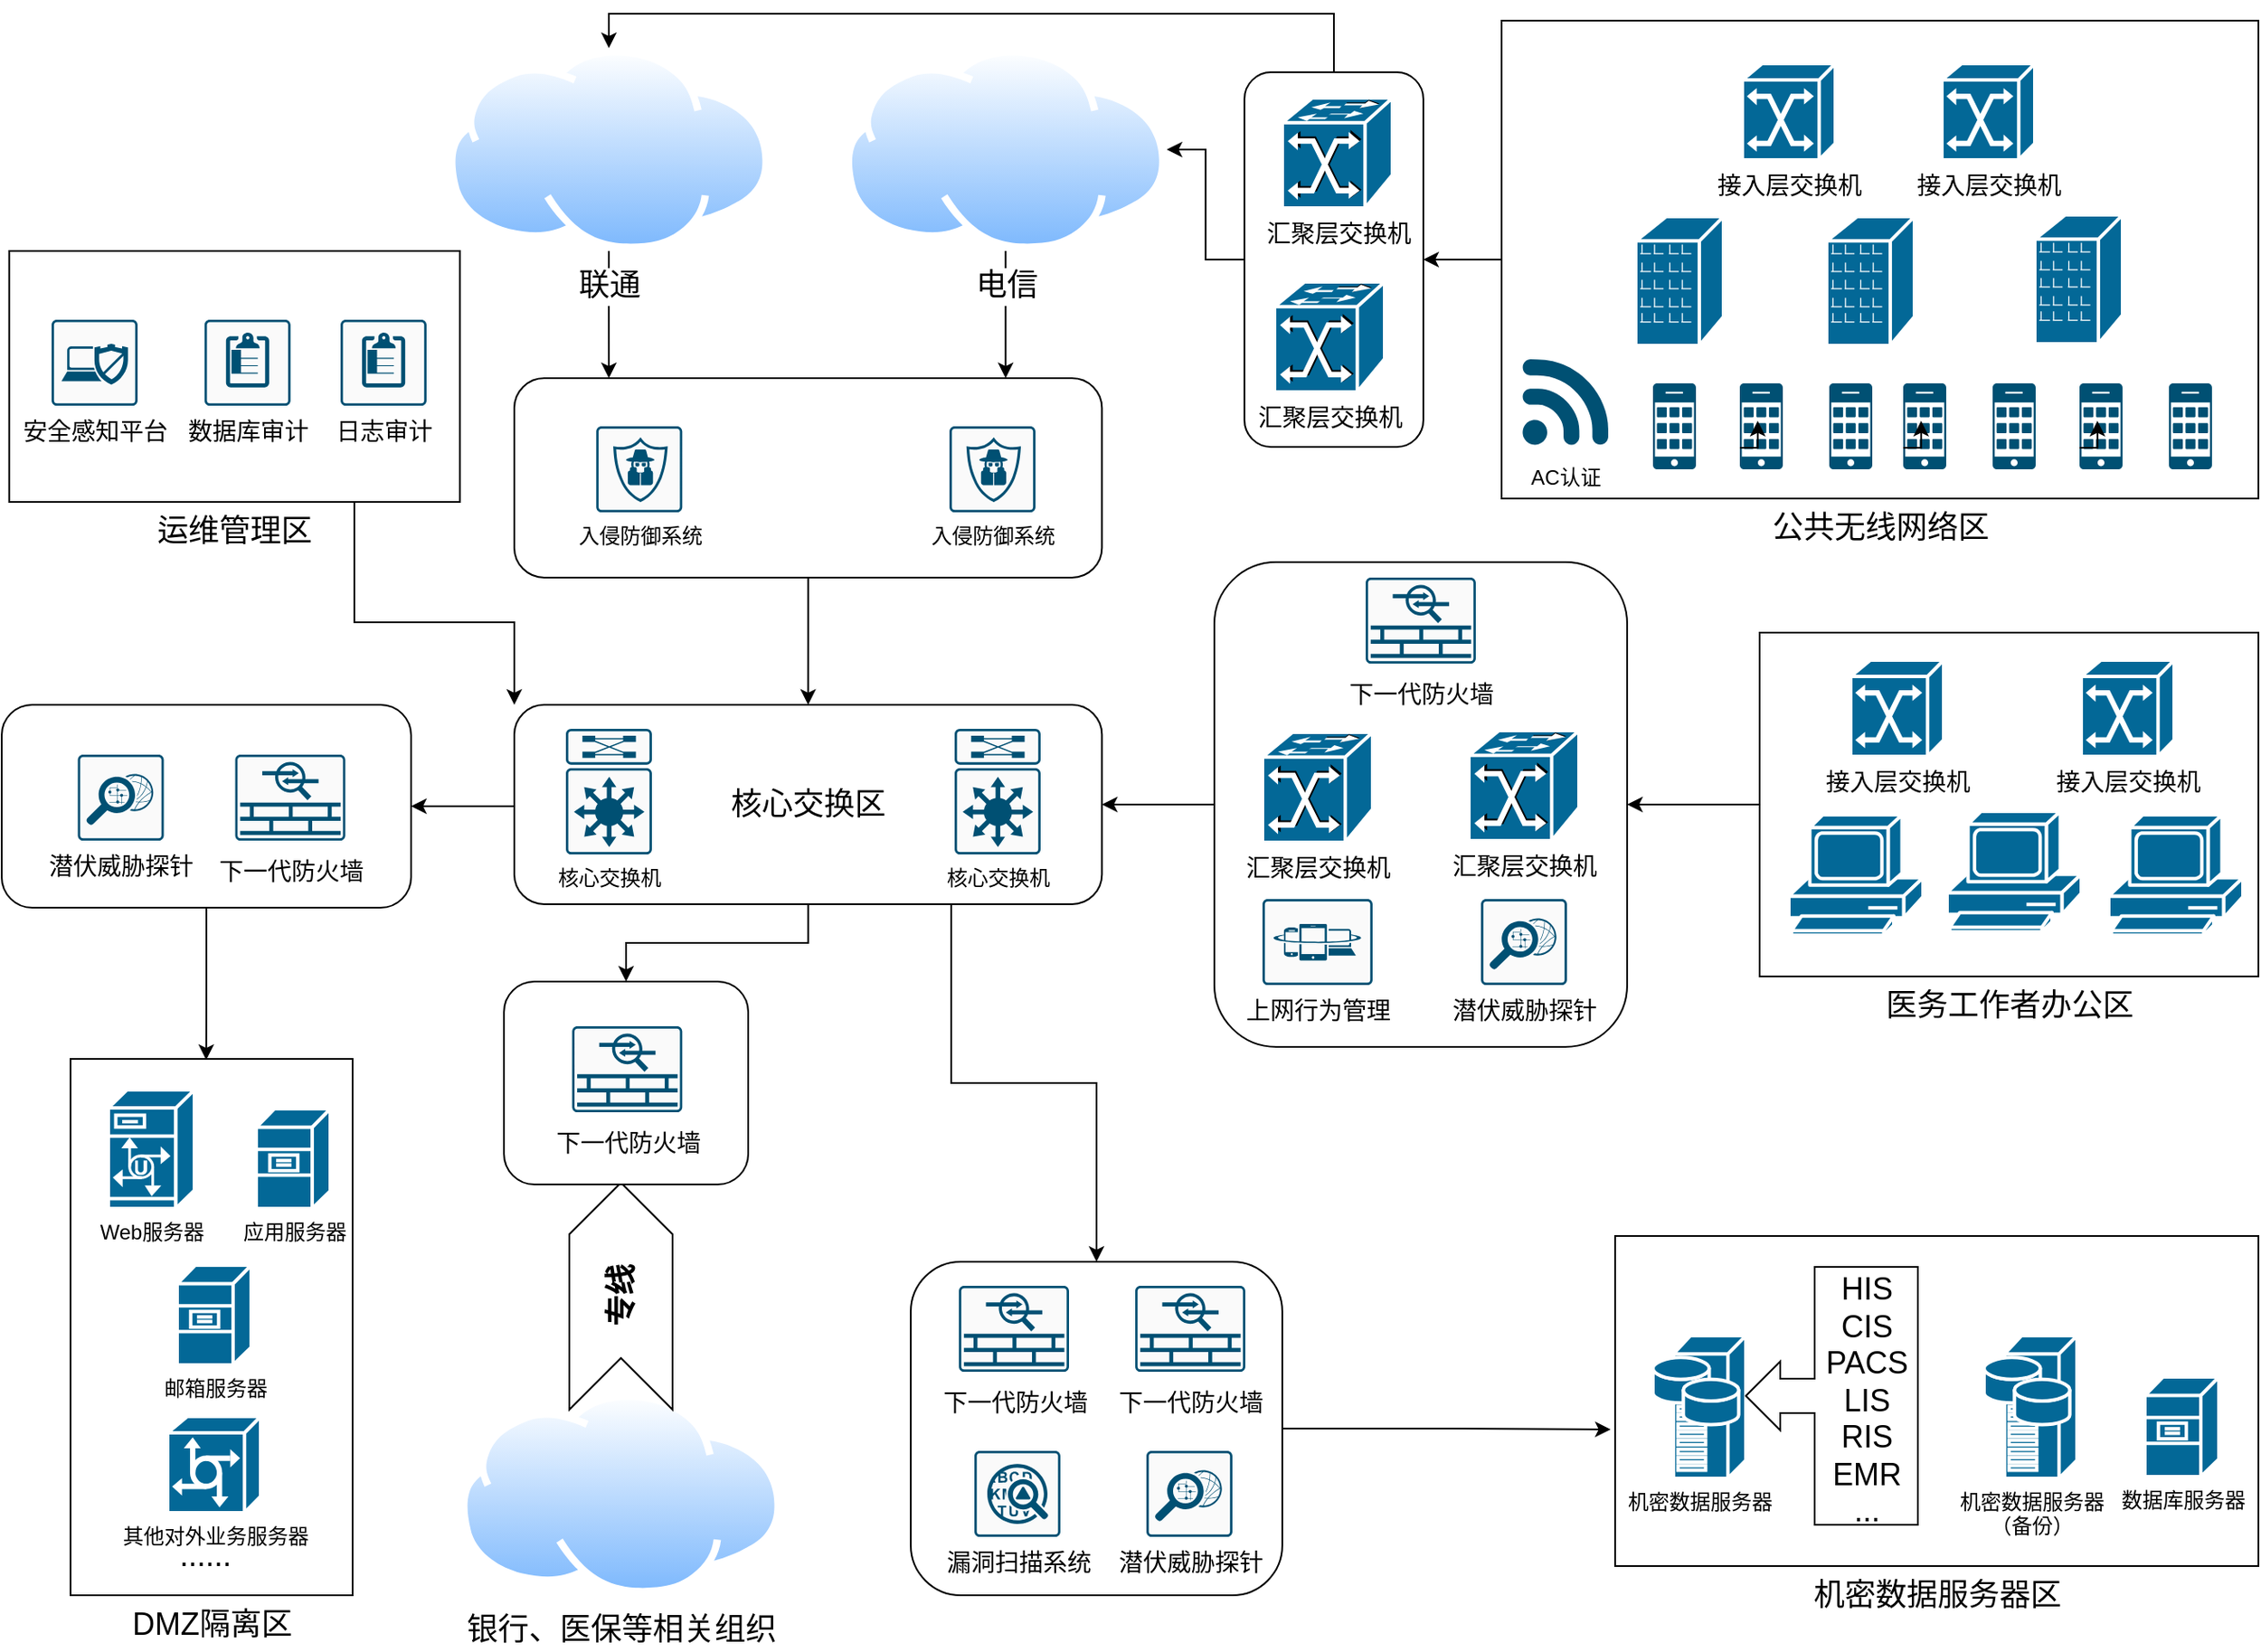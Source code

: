 <mxfile version="15.8.7" type="device"><diagram id="esRimgFaSERIbT5UZElG" name="Page-1"><mxGraphModel dx="1519" dy="773" grid="0" gridSize="2" guides="1" tooltips="1" connect="1" arrows="1" fold="1" page="1" pageScale="1" pageWidth="4681" pageHeight="3300" background="#FFFFFF" math="0" shadow="0"><root><mxCell id="0"/><mxCell id="1" parent="0"/><mxCell id="GTT0Mj7C3fK0QWip5WR3-10" style="edgeStyle=orthogonalEdgeStyle;rounded=0;orthogonalLoop=1;jettySize=auto;html=1;entryX=-0.007;entryY=0.586;entryDx=0;entryDy=0;entryPerimeter=0;" parent="1" source="KxmzeQ5YWAPYs3FNv2lK-37" target="de_U6TUvV8QWH4bpnRYR-93" edge="1"><mxGeometry relative="1" as="geometry"/></mxCell><mxCell id="KxmzeQ5YWAPYs3FNv2lK-37" value="" style="rounded=1;whiteSpace=wrap;html=1;fontFamily=Helvetica;fontSize=12;" parent="1" vertex="1"><mxGeometry x="2084.5" y="1346" width="216" height="194" as="geometry"/></mxCell><mxCell id="4sA8tj6xY3jJ7R7Qrtan-77" style="edgeStyle=orthogonalEdgeStyle;rounded=0;orthogonalLoop=1;jettySize=auto;html=1;entryX=1;entryY=0.5;entryDx=0;entryDy=0;fontSize=18;" parent="1" source="de_U6TUvV8QWH4bpnRYR-100" target="KxmzeQ5YWAPYs3FNv2lK-21" edge="1"><mxGeometry relative="1" as="geometry"/></mxCell><mxCell id="de_U6TUvV8QWH4bpnRYR-100" value="公共无线网络区" style="verticalLabelPosition=bottom;verticalAlign=top;html=1;shape=mxgraph.basic.rect;fillColor2=none;strokeWidth=1;size=20;indent=5;fontFamily=Helvetica;fontSize=18;" parent="1" vertex="1"><mxGeometry x="2428" y="624" width="440" height="278" as="geometry"/></mxCell><mxCell id="GTT0Mj7C3fK0QWip5WR3-7" style="edgeStyle=orthogonalEdgeStyle;rounded=0;orthogonalLoop=1;jettySize=auto;html=1;entryX=0;entryY=0;entryDx=0;entryDy=0;" parent="1" source="de_U6TUvV8QWH4bpnRYR-97" target="de_U6TUvV8QWH4bpnRYR-133" edge="1"><mxGeometry relative="1" as="geometry"><Array as="points"><mxPoint x="1761" y="974"/><mxPoint x="1854" y="974"/></Array></mxGeometry></mxCell><mxCell id="de_U6TUvV8QWH4bpnRYR-97" value="运维管理区" style="verticalLabelPosition=bottom;verticalAlign=top;html=1;shape=mxgraph.basic.rect;fillColor2=none;strokeWidth=1;size=20;indent=5;fontFamily=Helvetica;fontSize=18;" parent="1" vertex="1"><mxGeometry x="1560.35" y="758" width="262" height="146" as="geometry"/></mxCell><mxCell id="de_U6TUvV8QWH4bpnRYR-93" value="机密数据服务器区" style="verticalLabelPosition=bottom;verticalAlign=top;html=1;shape=mxgraph.basic.rect;fillColor2=none;strokeWidth=1;size=20;indent=5;fontFamily=Helvetica;fontSize=18;" parent="1" vertex="1"><mxGeometry x="2494" y="1331" width="374" height="192" as="geometry"/></mxCell><mxCell id="de_U6TUvV8QWH4bpnRYR-91" value="&lt;font style=&quot;font-size: 18px&quot;&gt;DMZ隔离区&lt;/font&gt;" style="verticalLabelPosition=bottom;verticalAlign=top;html=1;shape=mxgraph.basic.rect;fillColor2=none;strokeWidth=1;size=20;indent=5;" parent="1" vertex="1"><mxGeometry x="1596" y="1228" width="164" height="312" as="geometry"/></mxCell><mxCell id="4sA8tj6xY3jJ7R7Qrtan-54" style="edgeStyle=orthogonalEdgeStyle;rounded=0;orthogonalLoop=1;jettySize=auto;html=1;entryX=1;entryY=0.5;entryDx=0;entryDy=0;fontSize=18;" parent="1" source="de_U6TUvV8QWH4bpnRYR-89" target="KxmzeQ5YWAPYs3FNv2lK-54" edge="1"><mxGeometry relative="1" as="geometry"/></mxCell><mxCell id="de_U6TUvV8QWH4bpnRYR-89" value="&lt;font style=&quot;font-size: 18px&quot;&gt;医务工作者办公区&lt;/font&gt;" style="verticalLabelPosition=bottom;verticalAlign=top;html=1;shape=mxgraph.basic.rect;fillColor2=none;strokeWidth=1;size=20;indent=5;" parent="1" vertex="1"><mxGeometry x="2578" y="980" width="290" height="200" as="geometry"/></mxCell><mxCell id="RXx1MQ8BIaMTEQZJAaER-1" value="机密数据服务器" style="shape=mxgraph.cisco.servers.storage_server;sketch=0;html=1;pointerEvents=1;dashed=0;fillColor=#036897;strokeColor=#ffffff;strokeWidth=2;verticalLabelPosition=bottom;verticalAlign=top;align=center;outlineConnect=0;" parent="1" vertex="1"><mxGeometry x="2516" y="1389" width="54" height="83" as="geometry"/></mxCell><mxCell id="RXx1MQ8BIaMTEQZJAaER-6" value="" style="shape=mxgraph.cisco.computers_and_peripherals.pc;sketch=0;html=1;pointerEvents=1;dashed=0;fillColor=#036897;strokeColor=#ffffff;strokeWidth=2;verticalLabelPosition=bottom;verticalAlign=top;align=center;outlineConnect=0;" parent="1" vertex="1"><mxGeometry x="2595" y="1086" width="78" height="70" as="geometry"/></mxCell><object label="邮箱服务器" id="de_U6TUvV8QWH4bpnRYR-3"><mxCell style="shape=mxgraph.cisco.servers.file_server;sketch=0;html=1;pointerEvents=1;dashed=0;fillColor=#036897;strokeColor=#ffffff;strokeWidth=2;verticalLabelPosition=bottom;verticalAlign=top;align=center;outlineConnect=0;" parent="1" vertex="1"><mxGeometry x="1658" y="1348" width="43" height="58" as="geometry"/></mxCell></object><mxCell id="de_U6TUvV8QWH4bpnRYR-5" value="Web服务器" style="shape=mxgraph.cisco.servers.unity_server;sketch=0;html=1;pointerEvents=1;dashed=0;fillColor=#036897;strokeColor=#ffffff;strokeWidth=2;verticalLabelPosition=bottom;verticalAlign=top;align=center;outlineConnect=0;" parent="1" vertex="1"><mxGeometry x="1618" y="1246" width="50" height="69" as="geometry"/></mxCell><mxCell id="de_U6TUvV8QWH4bpnRYR-90" value="" style="shape=mxgraph.cisco.computers_and_peripherals.pc;sketch=0;html=1;pointerEvents=1;dashed=0;fillColor=#036897;strokeColor=#ffffff;strokeWidth=2;verticalLabelPosition=bottom;verticalAlign=top;align=center;outlineConnect=0;" parent="1" vertex="1"><mxGeometry x="2687" y="1084" width="78" height="70" as="geometry"/></mxCell><mxCell id="de_U6TUvV8QWH4bpnRYR-94" value="机密数据服务器&lt;br&gt;（备份）" style="shape=mxgraph.cisco.servers.storage_server;sketch=0;html=1;pointerEvents=1;dashed=0;fillColor=#036897;strokeColor=#ffffff;strokeWidth=2;verticalLabelPosition=bottom;verticalAlign=top;align=center;outlineConnect=0;" parent="1" vertex="1"><mxGeometry x="2708.5" y="1389" width="54" height="83" as="geometry"/></mxCell><mxCell id="de_U6TUvV8QWH4bpnRYR-127" style="edgeStyle=orthogonalEdgeStyle;rounded=0;orthogonalLoop=1;jettySize=auto;html=1;entryX=0.5;entryY=0;entryDx=0;entryDy=0;fontFamily=Helvetica;fontSize=12;" parent="1" source="de_U6TUvV8QWH4bpnRYR-115" edge="1"><mxGeometry relative="1" as="geometry"><mxPoint x="1909.005" y="832" as="targetPoint"/></mxGeometry></mxCell><mxCell id="de_U6TUvV8QWH4bpnRYR-115" value="联通" style="aspect=fixed;perimeter=ellipsePerimeter;html=1;align=center;shadow=0;dashed=0;spacingTop=3;image;image=img/lib/active_directory/internet_cloud.svg;fontFamily=Helvetica;fontSize=18;" parent="1" vertex="1"><mxGeometry x="1815.35" y="640" width="187.3" height="118" as="geometry"/></mxCell><mxCell id="KxmzeQ5YWAPYs3FNv2lK-4" style="edgeStyle=orthogonalEdgeStyle;rounded=0;orthogonalLoop=1;jettySize=auto;html=1;entryX=0.5;entryY=0;entryDx=0;entryDy=0;" parent="1" source="de_U6TUvV8QWH4bpnRYR-126" target="de_U6TUvV8QWH4bpnRYR-133" edge="1"><mxGeometry relative="1" as="geometry"/></mxCell><mxCell id="de_U6TUvV8QWH4bpnRYR-126" value="" style="rounded=1;whiteSpace=wrap;html=1;fontFamily=Helvetica;fontSize=12;" parent="1" vertex="1"><mxGeometry x="1854" y="832" width="341.65" height="116" as="geometry"/></mxCell><mxCell id="de_U6TUvV8QWH4bpnRYR-128" value="入侵防御系统" style="sketch=0;points=[[0.015,0.015,0],[0.985,0.015,0],[0.985,0.985,0],[0.015,0.985,0],[0.25,0,0],[0.5,0,0],[0.75,0,0],[1,0.25,0],[1,0.5,0],[1,0.75,0],[0.75,1,0],[0.5,1,0],[0.25,1,0],[0,0.75,0],[0,0.5,0],[0,0.25,0]];verticalLabelPosition=bottom;html=1;verticalAlign=top;aspect=fixed;align=center;pointerEvents=1;shape=mxgraph.cisco19.rect;prIcon=next_generation_intrusion_prevention_system;fillColor=#FAFAFA;strokeColor=#005073;fontFamily=Helvetica;fontSize=12;" parent="1" vertex="1"><mxGeometry x="1901.65" y="860" width="50" height="50" as="geometry"/></mxCell><mxCell id="KxmzeQ5YWAPYs3FNv2lK-9" style="edgeStyle=orthogonalEdgeStyle;rounded=0;orthogonalLoop=1;jettySize=auto;html=1;entryX=1;entryY=0.5;entryDx=0;entryDy=0;fontSize=12;" parent="1" source="de_U6TUvV8QWH4bpnRYR-133" target="KxmzeQ5YWAPYs3FNv2lK-5" edge="1"><mxGeometry relative="1" as="geometry"><Array as="points"><mxPoint x="1840" y="1081"/><mxPoint x="1840" y="1081"/></Array></mxGeometry></mxCell><mxCell id="GTT0Mj7C3fK0QWip5WR3-2" style="edgeStyle=orthogonalEdgeStyle;rounded=0;orthogonalLoop=1;jettySize=auto;html=1;entryX=0.5;entryY=0;entryDx=0;entryDy=0;" parent="1" source="de_U6TUvV8QWH4bpnRYR-133" target="GTT0Mj7C3fK0QWip5WR3-1" edge="1"><mxGeometry relative="1" as="geometry"/></mxCell><mxCell id="fve3nHPadQjONYAaT-8l-1" style="edgeStyle=orthogonalEdgeStyle;rounded=0;orthogonalLoop=1;jettySize=auto;html=1;entryX=0.5;entryY=0;entryDx=0;entryDy=0;" edge="1" parent="1" source="de_U6TUvV8QWH4bpnRYR-133" target="KxmzeQ5YWAPYs3FNv2lK-37"><mxGeometry relative="1" as="geometry"><Array as="points"><mxPoint x="2108" y="1242"/><mxPoint x="2193" y="1242"/></Array></mxGeometry></mxCell><mxCell id="de_U6TUvV8QWH4bpnRYR-133" value="&lt;font style=&quot;font-size: 18px&quot;&gt;核心交换区&lt;/font&gt;" style="rounded=1;whiteSpace=wrap;html=1;fontFamily=Helvetica;fontSize=12;" parent="1" vertex="1"><mxGeometry x="1854" y="1022" width="341.65" height="116" as="geometry"/></mxCell><mxCell id="de_U6TUvV8QWH4bpnRYR-135" value="核心交换机" style="sketch=0;points=[[0.015,0.015,0],[0.985,0.015,0],[0.985,0.985,0],[0.015,0.985,0],[0.25,0,0],[0.5,0,0],[0.75,0,0],[1,0.25,0],[1,0.5,0],[1,0.75,0],[0.75,1,0],[0.5,1,0],[0.25,1,0],[0,0.75,0],[0,0.5,0],[0,0.25,0]];verticalLabelPosition=bottom;html=1;verticalAlign=top;aspect=fixed;align=center;pointerEvents=1;shape=mxgraph.cisco19.rect;prIcon=l3_modular;fillColor=#FAFAFA;strokeColor=#005073;fontFamily=Helvetica;fontSize=12;" parent="1" vertex="1"><mxGeometry x="2110" y="1036" width="50" height="73" as="geometry"/></mxCell><mxCell id="KxmzeQ5YWAPYs3FNv2lK-3" value="核心交换机" style="sketch=0;points=[[0.015,0.015,0],[0.985,0.015,0],[0.985,0.985,0],[0.015,0.985,0],[0.25,0,0],[0.5,0,0],[0.75,0,0],[1,0.25,0],[1,0.5,0],[1,0.75,0],[0.75,1,0],[0.5,1,0],[0.25,1,0],[0,0.75,0],[0,0.5,0],[0,0.25,0]];verticalLabelPosition=bottom;html=1;verticalAlign=top;aspect=fixed;align=center;pointerEvents=1;shape=mxgraph.cisco19.rect;prIcon=l3_modular;fillColor=#FAFAFA;strokeColor=#005073;fontFamily=Helvetica;fontSize=12;" parent="1" vertex="1"><mxGeometry x="1884" y="1036" width="50" height="73" as="geometry"/></mxCell><mxCell id="4sA8tj6xY3jJ7R7Qrtan-76" style="edgeStyle=orthogonalEdgeStyle;rounded=0;orthogonalLoop=1;jettySize=auto;html=1;entryX=0.481;entryY=0.002;entryDx=0;entryDy=0;entryPerimeter=0;fontSize=18;" parent="1" source="KxmzeQ5YWAPYs3FNv2lK-5" target="de_U6TUvV8QWH4bpnRYR-91" edge="1"><mxGeometry relative="1" as="geometry"/></mxCell><mxCell id="KxmzeQ5YWAPYs3FNv2lK-5" value="" style="rounded=1;whiteSpace=wrap;html=1;fontFamily=Helvetica;fontSize=12;" parent="1" vertex="1"><mxGeometry x="1556" y="1022" width="238" height="118" as="geometry"/></mxCell><mxCell id="KxmzeQ5YWAPYs3FNv2lK-6" value="&lt;font style=&quot;font-size: 14px&quot;&gt;下一代防火墙&lt;/font&gt;" style="sketch=0;points=[[0.015,0.015,0],[0.985,0.015,0],[0.985,0.985,0],[0.015,0.985,0],[0.25,0,0],[0.5,0,0],[0.75,0,0],[1,0.25,0],[1,0.5,0],[1,0.75,0],[0.75,1,0],[0.5,1,0],[0.25,1,0],[0,0.75,0],[0,0.5,0],[0,0.25,0]];verticalLabelPosition=bottom;html=1;verticalAlign=top;aspect=fixed;align=center;pointerEvents=1;shape=mxgraph.cisco19.rect;prIcon=asa_5500;fillColor=#FAFAFA;strokeColor=#005073;fontSize=18;" parent="1" vertex="1"><mxGeometry x="1691.75" y="1051" width="64" height="50" as="geometry"/></mxCell><mxCell id="KxmzeQ5YWAPYs3FNv2lK-10" value="" style="sketch=0;points=[[0.015,0.015,0],[0.985,0.015,0],[0.985,0.985,0],[0.015,0.985,0],[0.25,0,0],[0.5,0,0],[0.75,0,0],[1,0.25,0],[1,0.5,0],[1,0.75,0],[0.75,1,0],[0.5,1,0],[0.25,1,0],[0,0.75,0],[0,0.5,0],[0,0.25,0]];verticalLabelPosition=bottom;html=1;verticalAlign=top;aspect=fixed;align=center;pointerEvents=1;shape=mxgraph.cisco19.cell_phone;fillColor=#005073;strokeColor=none;fontFamily=Helvetica;fontSize=18;" parent="1" vertex="1"><mxGeometry x="2816" y="835" width="25" height="50" as="geometry"/></mxCell><mxCell id="KxmzeQ5YWAPYs3FNv2lK-12" value="" style="sketch=0;points=[[0.015,0.015,0],[0.985,0.015,0],[0.985,0.985,0],[0.015,0.985,0],[0.25,0,0],[0.5,0,0],[0.75,0,0],[1,0.25,0],[1,0.5,0],[1,0.75,0],[0.75,1,0],[0.5,1,0],[0.25,1,0],[0,0.75,0],[0,0.5,0],[0,0.25,0]];verticalLabelPosition=bottom;html=1;verticalAlign=top;aspect=fixed;align=center;pointerEvents=1;shape=mxgraph.cisco19.cell_phone;fillColor=#005073;strokeColor=none;fontFamily=Helvetica;fontSize=18;" parent="1" vertex="1"><mxGeometry x="2764" y="835" width="25" height="50" as="geometry"/></mxCell><mxCell id="KxmzeQ5YWAPYs3FNv2lK-18" value="&lt;font style=&quot;font-size: 12px&quot;&gt;AC认证&lt;/font&gt;" style="points=[[0.005,0.09,0],[0.08,0,0],[0.76,0.25,0],[1,0.92,0],[0.91,0.995,0],[0.57,0.995,0],[0.045,0.955,0],[0.005,0.43,0]];verticalLabelPosition=bottom;sketch=0;html=1;verticalAlign=top;aspect=fixed;align=center;pointerEvents=1;shape=mxgraph.cisco19.3g_4g_indicator;fillColor=#005073;strokeColor=none;fontFamily=Helvetica;fontSize=18;" parent="1" vertex="1"><mxGeometry x="2440" y="821" width="50" height="50" as="geometry"/></mxCell><mxCell id="4sA8tj6xY3jJ7R7Qrtan-82" style="edgeStyle=orthogonalEdgeStyle;rounded=0;orthogonalLoop=1;jettySize=auto;html=1;entryX=0.5;entryY=0;entryDx=0;entryDy=0;fontSize=18;exitX=0.5;exitY=0;exitDx=0;exitDy=0;" parent="1" source="KxmzeQ5YWAPYs3FNv2lK-21" target="de_U6TUvV8QWH4bpnRYR-115" edge="1"><mxGeometry relative="1" as="geometry"/></mxCell><mxCell id="4sA8tj6xY3jJ7R7Qrtan-83" style="edgeStyle=orthogonalEdgeStyle;rounded=0;orthogonalLoop=1;jettySize=auto;html=1;fontSize=18;" parent="1" source="KxmzeQ5YWAPYs3FNv2lK-21" target="KxmzeQ5YWAPYs3FNv2lK-74" edge="1"><mxGeometry relative="1" as="geometry"/></mxCell><mxCell id="KxmzeQ5YWAPYs3FNv2lK-21" value="" style="rounded=1;whiteSpace=wrap;html=1;fontFamily=Helvetica;fontSize=12;" parent="1" vertex="1"><mxGeometry x="2278.5" y="654" width="104" height="218" as="geometry"/></mxCell><mxCell id="KxmzeQ5YWAPYs3FNv2lK-36" value="其他对外业务服务器" style="shape=mxgraph.cisco.servers.communications_server;sketch=0;html=1;pointerEvents=1;dashed=0;fillColor=#036897;strokeColor=#ffffff;strokeWidth=2;verticalLabelPosition=bottom;verticalAlign=top;align=center;outlineConnect=0;fontSize=12;" parent="1" vertex="1"><mxGeometry x="1652.5" y="1436" width="54" height="56" as="geometry"/></mxCell><mxCell id="4sA8tj6xY3jJ7R7Qrtan-53" style="edgeStyle=orthogonalEdgeStyle;rounded=0;orthogonalLoop=1;jettySize=auto;html=1;entryX=1;entryY=0.5;entryDx=0;entryDy=0;fontSize=18;" parent="1" source="KxmzeQ5YWAPYs3FNv2lK-54" target="de_U6TUvV8QWH4bpnRYR-133" edge="1"><mxGeometry relative="1" as="geometry"/></mxCell><mxCell id="KxmzeQ5YWAPYs3FNv2lK-54" value="" style="rounded=1;whiteSpace=wrap;html=1;fontFamily=Helvetica;fontSize=12;" parent="1" vertex="1"><mxGeometry x="2261" y="939" width="240" height="282" as="geometry"/></mxCell><mxCell id="KxmzeQ5YWAPYs3FNv2lK-55" value="&lt;font style=&quot;font-size: 14px&quot;&gt;下一代防火墙&lt;/font&gt;" style="sketch=0;points=[[0.015,0.015,0],[0.985,0.015,0],[0.985,0.985,0],[0.015,0.985,0],[0.25,0,0],[0.5,0,0],[0.75,0,0],[1,0.25,0],[1,0.5,0],[1,0.75,0],[0.75,1,0],[0.5,1,0],[0.25,1,0],[0,0.75,0],[0,0.5,0],[0,0.25,0]];verticalLabelPosition=bottom;html=1;verticalAlign=top;aspect=fixed;align=center;pointerEvents=1;shape=mxgraph.cisco19.rect;prIcon=asa_5500;fillColor=#FAFAFA;strokeColor=#005073;fontSize=18;" parent="1" vertex="1"><mxGeometry x="2349" y="948" width="64" height="50" as="geometry"/></mxCell><mxCell id="KxmzeQ5YWAPYs3FNv2lK-60" value="&lt;font style=&quot;font-size: 14px&quot;&gt;数据库审计&lt;/font&gt;" style="sketch=0;points=[[0.015,0.015,0],[0.985,0.015,0],[0.985,0.985,0],[0.015,0.985,0],[0.25,0,0],[0.5,0,0],[0.75,0,0],[1,0.25,0],[1,0.5,0],[1,0.75,0],[0.75,1,0],[0.5,1,0],[0.25,1,0],[0,0.75,0],[0,0.5,0],[0,0.25,0]];verticalLabelPosition=bottom;html=1;verticalAlign=top;aspect=fixed;align=center;pointerEvents=1;shape=mxgraph.cisco19.rect;prIcon=web_reputation_filtering_2;fillColor=#FAFAFA;strokeColor=#005073;" parent="1" vertex="1"><mxGeometry x="1673.91" y="798" width="50" height="50" as="geometry"/></mxCell><mxCell id="KxmzeQ5YWAPYs3FNv2lK-61" value="&lt;font style=&quot;font-size: 14px&quot;&gt;日志审计&lt;/font&gt;" style="sketch=0;points=[[0.015,0.015,0],[0.985,0.015,0],[0.985,0.985,0],[0.015,0.985,0],[0.25,0,0],[0.5,0,0],[0.75,0,0],[1,0.25,0],[1,0.5,0],[1,0.75,0],[0.75,1,0],[0.5,1,0],[0.25,1,0],[0,0.75,0],[0,0.5,0],[0,0.25,0]];verticalLabelPosition=bottom;html=1;verticalAlign=top;aspect=fixed;align=center;pointerEvents=1;shape=mxgraph.cisco19.rect;prIcon=web_reputation_filtering_2;fillColor=#FAFAFA;strokeColor=#005073;" parent="1" vertex="1"><mxGeometry x="1753" y="798" width="50" height="50" as="geometry"/></mxCell><mxCell id="KxmzeQ5YWAPYs3FNv2lK-64" value="银行、医保等相关组织" style="aspect=fixed;perimeter=ellipsePerimeter;html=1;align=center;shadow=0;dashed=0;spacingTop=3;image;image=img/lib/active_directory/internet_cloud.svg;fontFamily=Helvetica;fontSize=18;" parent="1" vertex="1"><mxGeometry x="1822.35" y="1422" width="187.3" height="118" as="geometry"/></mxCell><mxCell id="KxmzeQ5YWAPYs3FNv2lK-66" value="&lt;font style=&quot;font-size: 18px&quot;&gt;&lt;b&gt;专线&lt;/b&gt;&lt;/font&gt;" style="html=1;shadow=0;dashed=0;align=center;verticalAlign=middle;shape=mxgraph.arrows2.arrow;dy=0;dx=30;notch=30;fontSize=12;direction=east;rotation=-90;" parent="1" vertex="1"><mxGeometry x="1850" y="1336" width="132" height="60" as="geometry"/></mxCell><object label="数据库服务器" id="KxmzeQ5YWAPYs3FNv2lK-67"><mxCell style="shape=mxgraph.cisco.servers.file_server;sketch=0;html=1;pointerEvents=1;dashed=0;fillColor=#036897;strokeColor=#ffffff;strokeWidth=2;verticalLabelPosition=bottom;verticalAlign=top;align=center;outlineConnect=0;" parent="1" vertex="1"><mxGeometry x="2802" y="1413" width="43" height="58" as="geometry"/></mxCell></object><mxCell id="KxmzeQ5YWAPYs3FNv2lK-73" style="edgeStyle=orthogonalEdgeStyle;rounded=0;orthogonalLoop=1;jettySize=auto;html=1;entryX=0.5;entryY=0;entryDx=0;entryDy=0;fontFamily=Helvetica;fontSize=12;" parent="1" source="KxmzeQ5YWAPYs3FNv2lK-74" edge="1"><mxGeometry relative="1" as="geometry"><mxPoint x="2139.655" y="832" as="targetPoint"/></mxGeometry></mxCell><mxCell id="KxmzeQ5YWAPYs3FNv2lK-74" value="电信" style="aspect=fixed;perimeter=ellipsePerimeter;html=1;align=center;shadow=0;dashed=0;spacingTop=3;image;image=img/lib/active_directory/internet_cloud.svg;fontFamily=Helvetica;fontSize=18;" parent="1" vertex="1"><mxGeometry x="2046" y="640" width="187.3" height="118" as="geometry"/></mxCell><mxCell id="VrcYlhwfLZEzle_ITm_I-3" value="&lt;font style=&quot;font-size: 14px&quot;&gt;汇聚层交换机&lt;/font&gt;" style="shape=mxgraph.cisco.switches.atm_fast_gigabit_etherswitch;sketch=0;html=1;pointerEvents=1;dashed=0;fillColor=#036897;strokeColor=#ffffff;strokeWidth=2;verticalLabelPosition=bottom;verticalAlign=top;align=center;outlineConnect=0;" parent="1" vertex="1"><mxGeometry x="2289" y="1038" width="64" height="64" as="geometry"/></mxCell><mxCell id="VrcYlhwfLZEzle_ITm_I-5" value="&lt;font style=&quot;font-size: 14px&quot;&gt;汇聚层交换机&lt;/font&gt;" style="shape=mxgraph.cisco.switches.atm_fast_gigabit_etherswitch;sketch=0;html=1;pointerEvents=1;dashed=0;fillColor=#036897;strokeColor=#ffffff;strokeWidth=2;verticalLabelPosition=bottom;verticalAlign=top;align=center;outlineConnect=0;" parent="1" vertex="1"><mxGeometry x="2409" y="1037" width="64" height="64" as="geometry"/></mxCell><mxCell id="VrcYlhwfLZEzle_ITm_I-6" value="接入层交换机" style="shape=mxgraph.cisco.switches.atm_switch;sketch=0;html=1;pointerEvents=1;dashed=0;fillColor=#036897;strokeColor=#ffffff;strokeWidth=2;verticalLabelPosition=bottom;verticalAlign=top;align=center;outlineConnect=0;fontSize=14;" parent="1" vertex="1"><mxGeometry x="2631" y="996" width="54" height="56" as="geometry"/></mxCell><mxCell id="VrcYlhwfLZEzle_ITm_I-7" value="接入层交换机" style="shape=mxgraph.cisco.switches.atm_switch;sketch=0;html=1;pointerEvents=1;dashed=0;fillColor=#036897;strokeColor=#ffffff;strokeWidth=2;verticalLabelPosition=bottom;verticalAlign=top;align=center;outlineConnect=0;fontSize=14;" parent="1" vertex="1"><mxGeometry x="2765" y="996" width="54" height="56" as="geometry"/></mxCell><mxCell id="VrcYlhwfLZEzle_ITm_I-8" value="&lt;font style=&quot;font-size: 14px&quot;&gt;上网行为管理&lt;/font&gt;" style="sketch=0;points=[[0.015,0.015,0],[0.985,0.015,0],[0.985,0.985,0],[0.015,0.985,0],[0.25,0,0],[0.5,0,0],[0.75,0,0],[1,0.25,0],[1,0.5,0],[1,0.75,0],[0.75,1,0],[0.5,1,0],[0.25,1,0],[0,0.75,0],[0,0.5,0],[0,0.25,0]];verticalLabelPosition=bottom;html=1;verticalAlign=top;aspect=fixed;align=center;pointerEvents=1;shape=mxgraph.cisco19.rect;prIcon=web_security_services2;fillColor=#FAFAFA;strokeColor=#005073;fontSize=12;" parent="1" vertex="1"><mxGeometry x="2289" y="1135" width="64" height="50" as="geometry"/></mxCell><mxCell id="VrcYlhwfLZEzle_ITm_I-10" value="" style="shape=mxgraph.cisco.computers_and_peripherals.pc;sketch=0;html=1;pointerEvents=1;dashed=0;fillColor=#036897;strokeColor=#ffffff;strokeWidth=2;verticalLabelPosition=bottom;verticalAlign=top;align=center;outlineConnect=0;" parent="1" vertex="1"><mxGeometry x="2781" y="1086" width="78" height="70" as="geometry"/></mxCell><mxCell id="VrcYlhwfLZEzle_ITm_I-12" value="&lt;font style=&quot;font-size: 14px&quot;&gt;汇聚层交换机&lt;/font&gt;" style="shape=mxgraph.cisco.switches.atm_fast_gigabit_etherswitch;sketch=0;html=1;pointerEvents=1;dashed=0;fillColor=#036897;strokeColor=#ffffff;strokeWidth=2;verticalLabelPosition=bottom;verticalAlign=top;align=center;outlineConnect=0;" parent="1" vertex="1"><mxGeometry x="2300.5" y="669" width="64" height="64" as="geometry"/></mxCell><mxCell id="VrcYlhwfLZEzle_ITm_I-13" value="&lt;font style=&quot;font-size: 14px&quot;&gt;汇聚层交换机&lt;/font&gt;" style="shape=mxgraph.cisco.switches.atm_fast_gigabit_etherswitch;sketch=0;html=1;pointerEvents=1;dashed=0;fillColor=#036897;strokeColor=#ffffff;strokeWidth=2;verticalLabelPosition=bottom;verticalAlign=top;align=center;outlineConnect=0;" parent="1" vertex="1"><mxGeometry x="2296" y="776" width="64" height="64" as="geometry"/></mxCell><mxCell id="VrcYlhwfLZEzle_ITm_I-22" value="接入层交换机" style="shape=mxgraph.cisco.switches.atm_switch;sketch=0;html=1;pointerEvents=1;dashed=0;fillColor=#036897;strokeColor=#ffffff;strokeWidth=2;verticalLabelPosition=bottom;verticalAlign=top;align=center;outlineConnect=0;fontSize=14;" parent="1" vertex="1"><mxGeometry x="2568" y="649" width="54" height="56" as="geometry"/></mxCell><mxCell id="VrcYlhwfLZEzle_ITm_I-23" value="接入层交换机" style="shape=mxgraph.cisco.switches.atm_switch;sketch=0;html=1;pointerEvents=1;dashed=0;fillColor=#036897;strokeColor=#ffffff;strokeWidth=2;verticalLabelPosition=bottom;verticalAlign=top;align=center;outlineConnect=0;fontSize=14;" parent="1" vertex="1"><mxGeometry x="2684" y="649" width="54" height="56" as="geometry"/></mxCell><mxCell id="VrcYlhwfLZEzle_ITm_I-24" value="&lt;font style=&quot;font-size: 14px&quot;&gt;安全感知平台&lt;/font&gt;" style="sketch=0;points=[[0.015,0.015,0],[0.985,0.015,0],[0.985,0.985,0],[0.015,0.985,0],[0.25,0,0],[0.5,0,0],[0.75,0,0],[1,0.25,0],[1,0.5,0],[1,0.75,0],[0.75,1,0],[0.5,1,0],[0.25,1,0],[0,0.75,0],[0,0.5,0],[0,0.25,0]];verticalLabelPosition=bottom;html=1;verticalAlign=top;aspect=fixed;align=center;pointerEvents=1;shape=mxgraph.cisco19.rect;prIcon=anti_malware;fillColor=#FAFAFA;strokeColor=#005073;fontSize=14;" parent="1" vertex="1"><mxGeometry x="1585" y="798" width="50" height="50" as="geometry"/></mxCell><mxCell id="VrcYlhwfLZEzle_ITm_I-25" value="&lt;font style=&quot;font-size: 14px&quot;&gt;潜伏威胁探针&lt;/font&gt;" style="sketch=0;points=[[0.015,0.015,0],[0.985,0.015,0],[0.985,0.985,0],[0.015,0.985,0],[0.25,0,0],[0.5,0,0],[0.75,0,0],[1,0.25,0],[1,0.5,0],[1,0.75,0],[0.75,1,0],[0.5,1,0],[0.25,1,0],[0,0.75,0],[0,0.5,0],[0,0.25,0]];verticalLabelPosition=bottom;html=1;verticalAlign=top;aspect=fixed;align=center;pointerEvents=1;shape=mxgraph.cisco19.rect;prIcon=monitoring;fillColor=#FAFAFA;strokeColor=#005073;fontSize=12;" parent="1" vertex="1"><mxGeometry x="2416" y="1135" width="50" height="50" as="geometry"/></mxCell><mxCell id="VrcYlhwfLZEzle_ITm_I-27" value="&lt;font style=&quot;font-size: 14px&quot;&gt;潜伏威胁探针&lt;/font&gt;" style="sketch=0;points=[[0.015,0.015,0],[0.985,0.015,0],[0.985,0.985,0],[0.015,0.985,0],[0.25,0,0],[0.5,0,0],[0.75,0,0],[1,0.25,0],[1,0.5,0],[1,0.75,0],[0.75,1,0],[0.5,1,0],[0.25,1,0],[0,0.75,0],[0,0.5,0],[0,0.25,0]];verticalLabelPosition=bottom;html=1;verticalAlign=top;aspect=fixed;align=center;pointerEvents=1;shape=mxgraph.cisco19.rect;prIcon=monitoring;fillColor=#FAFAFA;strokeColor=#005073;fontSize=12;" parent="1" vertex="1"><mxGeometry x="1600.25" y="1051" width="50" height="50" as="geometry"/></mxCell><mxCell id="4sA8tj6xY3jJ7R7Qrtan-2" value="&lt;font style=&quot;font-size: 18px&quot;&gt;......&lt;/font&gt;" style="text;html=1;align=center;verticalAlign=middle;resizable=0;points=[];autosize=1;strokeColor=none;fillColor=none;" parent="1" vertex="1"><mxGeometry x="1652.5" y="1506" width="42" height="22" as="geometry"/></mxCell><object label="应用服务器" id="4sA8tj6xY3jJ7R7Qrtan-10"><mxCell style="shape=mxgraph.cisco.servers.file_server;sketch=0;html=1;pointerEvents=1;dashed=0;fillColor=#036897;strokeColor=#ffffff;strokeWidth=2;verticalLabelPosition=bottom;verticalAlign=top;align=center;outlineConnect=0;" parent="1" vertex="1"><mxGeometry x="1704" y="1257" width="43" height="58" as="geometry"/></mxCell></object><mxCell id="4sA8tj6xY3jJ7R7Qrtan-26" value="&lt;h1 style=&quot;margin: 18px 0px ; padding: 0px ; font-family: , , , &amp;#34;arial&amp;#34; , &amp;#34;helvetica&amp;#34; , sans-serif ; font-size: 16px ; font-weight: 400 ; color: rgb(47 , 47 , 47) ; text-align: left ; background-color: rgb(255 , 255 , 255)&quot;&gt;&lt;br&gt;&lt;/h1&gt;" style="html=1;shadow=0;dashed=0;align=center;verticalAlign=middle;shape=mxgraph.arrows2.calloutArrow;dy=10;dx=20;notch=60;arrowHead=10;fontSize=18;direction=west;" parent="1" vertex="1"><mxGeometry x="2570" y="1349" width="100" height="150" as="geometry"/></mxCell><mxCell id="4sA8tj6xY3jJ7R7Qrtan-28" value="&lt;div&gt;HIS&lt;/div&gt;&lt;div&gt;CIS&lt;/div&gt;&lt;div&gt;PACS&lt;/div&gt;&lt;div&gt;LIS&lt;/div&gt;&lt;div&gt;RIS&lt;/div&gt;&lt;div&gt;EMR&lt;/div&gt;&lt;div&gt;...&lt;/div&gt;" style="text;html=1;align=center;verticalAlign=middle;resizable=0;points=[];autosize=1;strokeColor=none;fillColor=none;fontSize=18;" parent="1" vertex="1"><mxGeometry x="2610" y="1348" width="60" height="158" as="geometry"/></mxCell><mxCell id="4sA8tj6xY3jJ7R7Qrtan-30" value="" style="shape=mxgraph.cisco.buildings.branch_office;sketch=0;html=1;pointerEvents=1;dashed=0;fillColor=#036897;strokeColor=#ffffff;strokeWidth=2;verticalLabelPosition=bottom;verticalAlign=top;align=center;outlineConnect=0;fontSize=18;" parent="1" vertex="1"><mxGeometry x="2506" y="738" width="51" height="75" as="geometry"/></mxCell><mxCell id="4sA8tj6xY3jJ7R7Qrtan-31" value="" style="shape=mxgraph.cisco.buildings.branch_office;sketch=0;html=1;pointerEvents=1;dashed=0;fillColor=#036897;strokeColor=#ffffff;strokeWidth=2;verticalLabelPosition=bottom;verticalAlign=top;align=center;outlineConnect=0;fontSize=18;" parent="1" vertex="1"><mxGeometry x="2617" y="738" width="51" height="75" as="geometry"/></mxCell><mxCell id="4sA8tj6xY3jJ7R7Qrtan-32" value="" style="shape=mxgraph.cisco.buildings.branch_office;sketch=0;html=1;pointerEvents=1;dashed=0;fillColor=#036897;strokeColor=#ffffff;strokeWidth=2;verticalLabelPosition=bottom;verticalAlign=top;align=center;outlineConnect=0;fontSize=18;" parent="1" vertex="1"><mxGeometry x="2738" y="737" width="51" height="75" as="geometry"/></mxCell><mxCell id="4sA8tj6xY3jJ7R7Qrtan-33" style="edgeStyle=orthogonalEdgeStyle;rounded=0;orthogonalLoop=1;jettySize=auto;html=1;exitX=0;exitY=0.75;exitDx=0;exitDy=0;exitPerimeter=0;entryX=0.417;entryY=0.436;entryDx=0;entryDy=0;entryPerimeter=0;fontSize=18;" parent="1" source="KxmzeQ5YWAPYs3FNv2lK-12" target="KxmzeQ5YWAPYs3FNv2lK-12" edge="1"><mxGeometry relative="1" as="geometry"/></mxCell><mxCell id="4sA8tj6xY3jJ7R7Qrtan-34" value="" style="sketch=0;points=[[0.015,0.015,0],[0.985,0.015,0],[0.985,0.985,0],[0.015,0.985,0],[0.25,0,0],[0.5,0,0],[0.75,0,0],[1,0.25,0],[1,0.5,0],[1,0.75,0],[0.75,1,0],[0.5,1,0],[0.25,1,0],[0,0.75,0],[0,0.5,0],[0,0.25,0]];verticalLabelPosition=bottom;html=1;verticalAlign=top;aspect=fixed;align=center;pointerEvents=1;shape=mxgraph.cisco19.cell_phone;fillColor=#005073;strokeColor=none;fontFamily=Helvetica;fontSize=18;" parent="1" vertex="1"><mxGeometry x="2713.5" y="835" width="25" height="50" as="geometry"/></mxCell><mxCell id="4sA8tj6xY3jJ7R7Qrtan-35" value="" style="sketch=0;points=[[0.015,0.015,0],[0.985,0.015,0],[0.985,0.985,0],[0.015,0.985,0],[0.25,0,0],[0.5,0,0],[0.75,0,0],[1,0.25,0],[1,0.5,0],[1,0.75,0],[0.75,1,0],[0.5,1,0],[0.25,1,0],[0,0.75,0],[0,0.5,0],[0,0.25,0]];verticalLabelPosition=bottom;html=1;verticalAlign=top;aspect=fixed;align=center;pointerEvents=1;shape=mxgraph.cisco19.cell_phone;fillColor=#005073;strokeColor=none;fontFamily=Helvetica;fontSize=18;" parent="1" vertex="1"><mxGeometry x="2661.5" y="835" width="25" height="50" as="geometry"/></mxCell><mxCell id="4sA8tj6xY3jJ7R7Qrtan-36" style="edgeStyle=orthogonalEdgeStyle;rounded=0;orthogonalLoop=1;jettySize=auto;html=1;exitX=0;exitY=0.75;exitDx=0;exitDy=0;exitPerimeter=0;entryX=0.417;entryY=0.436;entryDx=0;entryDy=0;entryPerimeter=0;fontSize=18;" parent="1" source="4sA8tj6xY3jJ7R7Qrtan-35" target="4sA8tj6xY3jJ7R7Qrtan-35" edge="1"><mxGeometry relative="1" as="geometry"/></mxCell><mxCell id="4sA8tj6xY3jJ7R7Qrtan-37" value="" style="sketch=0;points=[[0.015,0.015,0],[0.985,0.015,0],[0.985,0.985,0],[0.015,0.985,0],[0.25,0,0],[0.5,0,0],[0.75,0,0],[1,0.25,0],[1,0.5,0],[1,0.75,0],[0.75,1,0],[0.5,1,0],[0.25,1,0],[0,0.75,0],[0,0.5,0],[0,0.25,0]];verticalLabelPosition=bottom;html=1;verticalAlign=top;aspect=fixed;align=center;pointerEvents=1;shape=mxgraph.cisco19.cell_phone;fillColor=#005073;strokeColor=none;fontFamily=Helvetica;fontSize=18;" parent="1" vertex="1"><mxGeometry x="2618.5" y="835" width="25" height="50" as="geometry"/></mxCell><mxCell id="4sA8tj6xY3jJ7R7Qrtan-38" value="" style="sketch=0;points=[[0.015,0.015,0],[0.985,0.015,0],[0.985,0.985,0],[0.015,0.985,0],[0.25,0,0],[0.5,0,0],[0.75,0,0],[1,0.25,0],[1,0.5,0],[1,0.75,0],[0.75,1,0],[0.5,1,0],[0.25,1,0],[0,0.75,0],[0,0.5,0],[0,0.25,0]];verticalLabelPosition=bottom;html=1;verticalAlign=top;aspect=fixed;align=center;pointerEvents=1;shape=mxgraph.cisco19.cell_phone;fillColor=#005073;strokeColor=none;fontFamily=Helvetica;fontSize=18;" parent="1" vertex="1"><mxGeometry x="2566.5" y="835" width="25" height="50" as="geometry"/></mxCell><mxCell id="4sA8tj6xY3jJ7R7Qrtan-39" style="edgeStyle=orthogonalEdgeStyle;rounded=0;orthogonalLoop=1;jettySize=auto;html=1;exitX=0;exitY=0.75;exitDx=0;exitDy=0;exitPerimeter=0;entryX=0.417;entryY=0.436;entryDx=0;entryDy=0;entryPerimeter=0;fontSize=18;" parent="1" source="4sA8tj6xY3jJ7R7Qrtan-38" target="4sA8tj6xY3jJ7R7Qrtan-38" edge="1"><mxGeometry relative="1" as="geometry"/></mxCell><mxCell id="4sA8tj6xY3jJ7R7Qrtan-40" value="" style="sketch=0;points=[[0.015,0.015,0],[0.985,0.015,0],[0.985,0.985,0],[0.015,0.985,0],[0.25,0,0],[0.5,0,0],[0.75,0,0],[1,0.25,0],[1,0.5,0],[1,0.75,0],[0.75,1,0],[0.5,1,0],[0.25,1,0],[0,0.75,0],[0,0.5,0],[0,0.25,0]];verticalLabelPosition=bottom;html=1;verticalAlign=top;aspect=fixed;align=center;pointerEvents=1;shape=mxgraph.cisco19.cell_phone;fillColor=#005073;strokeColor=none;fontFamily=Helvetica;fontSize=18;" parent="1" vertex="1"><mxGeometry x="2516" y="835" width="25" height="50" as="geometry"/></mxCell><mxCell id="4sA8tj6xY3jJ7R7Qrtan-61" value="&lt;font style=&quot;font-size: 14px&quot;&gt;潜伏威胁探针&lt;/font&gt;" style="sketch=0;points=[[0.015,0.015,0],[0.985,0.015,0],[0.985,0.985,0],[0.015,0.985,0],[0.25,0,0],[0.5,0,0],[0.75,0,0],[1,0.25,0],[1,0.5,0],[1,0.75,0],[0.75,1,0],[0.5,1,0],[0.25,1,0],[0,0.75,0],[0,0.5,0],[0,0.25,0]];verticalLabelPosition=bottom;html=1;verticalAlign=top;aspect=fixed;align=center;pointerEvents=1;shape=mxgraph.cisco19.rect;prIcon=monitoring;fillColor=#FAFAFA;strokeColor=#005073;fontSize=12;" parent="1" vertex="1"><mxGeometry x="2221.5" y="1456" width="50" height="50" as="geometry"/></mxCell><mxCell id="4sA8tj6xY3jJ7R7Qrtan-70" value="&lt;font style=&quot;font-size: 14px&quot;&gt;下一代防火墙&lt;/font&gt;" style="sketch=0;points=[[0.015,0.015,0],[0.985,0.015,0],[0.985,0.985,0],[0.015,0.985,0],[0.25,0,0],[0.5,0,0],[0.75,0,0],[1,0.25,0],[1,0.5,0],[1,0.75,0],[0.75,1,0],[0.5,1,0],[0.25,1,0],[0,0.75,0],[0,0.5,0],[0,0.25,0]];verticalLabelPosition=bottom;html=1;verticalAlign=top;aspect=fixed;align=center;pointerEvents=1;shape=mxgraph.cisco19.rect;prIcon=asa_5500;fillColor=#FAFAFA;strokeColor=#005073;fontSize=18;" parent="1" vertex="1"><mxGeometry x="2112.5" y="1360" width="64" height="50" as="geometry"/></mxCell><mxCell id="4sA8tj6xY3jJ7R7Qrtan-71" value="&lt;font style=&quot;font-size: 14px&quot;&gt;下一代防火墙&lt;/font&gt;" style="sketch=0;points=[[0.015,0.015,0],[0.985,0.015,0],[0.985,0.985,0],[0.015,0.985,0],[0.25,0,0],[0.5,0,0],[0.75,0,0],[1,0.25,0],[1,0.5,0],[1,0.75,0],[0.75,1,0],[0.5,1,0],[0.25,1,0],[0,0.75,0],[0,0.5,0],[0,0.25,0]];verticalLabelPosition=bottom;html=1;verticalAlign=top;aspect=fixed;align=center;pointerEvents=1;shape=mxgraph.cisco19.rect;prIcon=asa_5500;fillColor=#FAFAFA;strokeColor=#005073;fontSize=18;" parent="1" vertex="1"><mxGeometry x="2215" y="1360" width="64" height="50" as="geometry"/></mxCell><mxCell id="4sA8tj6xY3jJ7R7Qrtan-74" value="漏洞扫描系统" style="sketch=0;points=[[0.015,0.015,0],[0.985,0.015,0],[0.985,0.985,0],[0.015,0.985,0],[0.25,0,0],[0.5,0,0],[0.75,0,0],[1,0.25,0],[1,0.5,0],[1,0.75,0],[0.75,1,0],[0.5,1,0],[0.25,1,0],[0,0.75,0],[0,0.5,0],[0,0.25,0]];verticalLabelPosition=bottom;html=1;verticalAlign=top;aspect=fixed;align=center;pointerEvents=1;shape=mxgraph.cisco19.rect;prIcon=anomaly_detection;fillColor=#FAFAFA;strokeColor=#005073;fontSize=14;" parent="1" vertex="1"><mxGeometry x="2121.5" y="1456" width="50" height="50" as="geometry"/></mxCell><mxCell id="vEztwX-pVBJdbusvkE4X-1" value="入侵防御系统" style="sketch=0;points=[[0.015,0.015,0],[0.985,0.015,0],[0.985,0.985,0],[0.015,0.985,0],[0.25,0,0],[0.5,0,0],[0.75,0,0],[1,0.25,0],[1,0.5,0],[1,0.75,0],[0.75,1,0],[0.5,1,0],[0.25,1,0],[0,0.75,0],[0,0.5,0],[0,0.25,0]];verticalLabelPosition=bottom;html=1;verticalAlign=top;aspect=fixed;align=center;pointerEvents=1;shape=mxgraph.cisco19.rect;prIcon=next_generation_intrusion_prevention_system;fillColor=#FAFAFA;strokeColor=#005073;fontFamily=Helvetica;fontSize=12;" parent="1" vertex="1"><mxGeometry x="2107" y="860" width="50" height="50" as="geometry"/></mxCell><mxCell id="GTT0Mj7C3fK0QWip5WR3-1" value="" style="rounded=1;whiteSpace=wrap;html=1;fontFamily=Helvetica;fontSize=12;" parent="1" vertex="1"><mxGeometry x="1848" y="1183" width="142" height="118" as="geometry"/></mxCell><mxCell id="GTT0Mj7C3fK0QWip5WR3-11" value="&lt;font style=&quot;font-size: 14px&quot;&gt;下一代防火墙&lt;/font&gt;" style="sketch=0;points=[[0.015,0.015,0],[0.985,0.015,0],[0.985,0.985,0],[0.015,0.985,0],[0.25,0,0],[0.5,0,0],[0.75,0,0],[1,0.25,0],[1,0.5,0],[1,0.75,0],[0.75,1,0],[0.5,1,0],[0.25,1,0],[0,0.75,0],[0,0.5,0],[0,0.25,0]];verticalLabelPosition=bottom;html=1;verticalAlign=top;aspect=fixed;align=center;pointerEvents=1;shape=mxgraph.cisco19.rect;prIcon=asa_5500;fillColor=#FAFAFA;strokeColor=#005073;fontSize=18;" parent="1" vertex="1"><mxGeometry x="1887.65" y="1209" width="64" height="50" as="geometry"/></mxCell></root></mxGraphModel></diagram></mxfile>